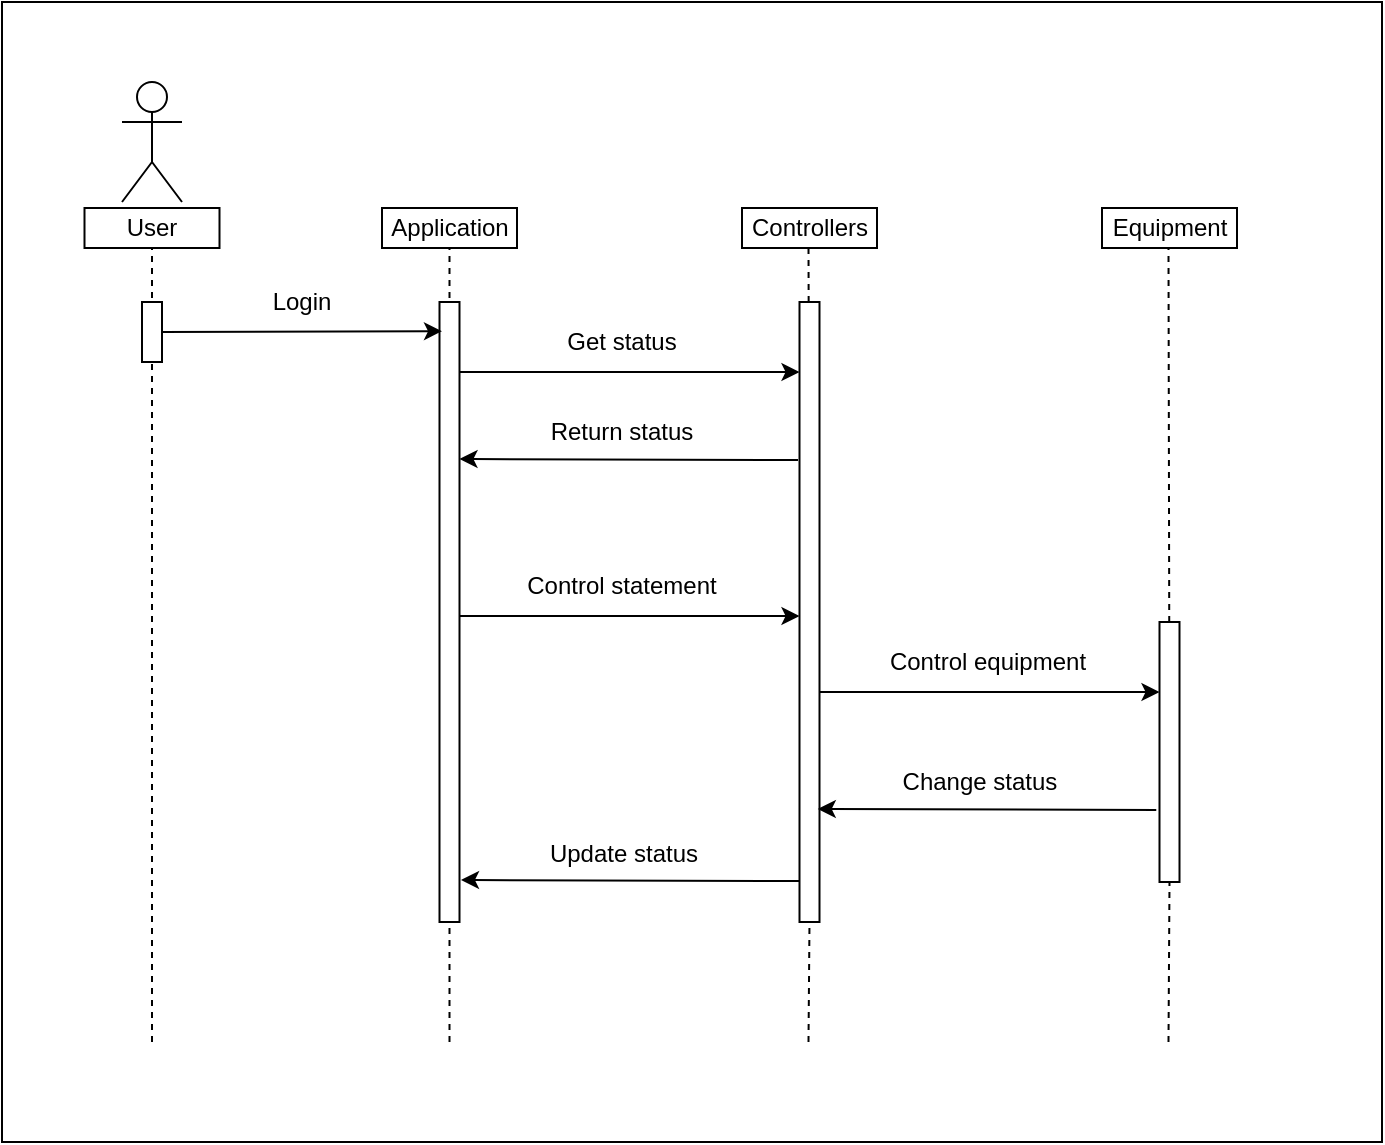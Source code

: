 <mxfile version="14.4.9" type="device"><diagram id="C5RBs43oDa-KdzZeNtuy" name="Page-1"><mxGraphModel dx="1865" dy="612" grid="1" gridSize="10" guides="1" tooltips="1" connect="1" arrows="1" fold="1" page="1" pageScale="1" pageWidth="827" pageHeight="1169" math="0" shadow="0"><root><mxCell id="WIyWlLk6GJQsqaUBKTNV-0"/><mxCell id="WIyWlLk6GJQsqaUBKTNV-1" parent="WIyWlLk6GJQsqaUBKTNV-0"/><mxCell id="SAOnC9yLrBKKx7-v-M2H-35" value="" style="rounded=0;whiteSpace=wrap;html=1;" vertex="1" parent="WIyWlLk6GJQsqaUBKTNV-1"><mxGeometry x="-10" y="10" width="690" height="570" as="geometry"/></mxCell><mxCell id="SAOnC9yLrBKKx7-v-M2H-1" value="User" style="shape=umlActor;verticalLabelPosition=bottom;verticalAlign=top;html=1;outlineConnect=0;" vertex="1" parent="WIyWlLk6GJQsqaUBKTNV-1"><mxGeometry x="50" y="50" width="30" height="60" as="geometry"/></mxCell><mxCell id="SAOnC9yLrBKKx7-v-M2H-2" value="User" style="rounded=0;whiteSpace=wrap;html=1;" vertex="1" parent="WIyWlLk6GJQsqaUBKTNV-1"><mxGeometry x="31.25" y="113" width="67.5" height="20" as="geometry"/></mxCell><mxCell id="SAOnC9yLrBKKx7-v-M2H-3" value="Application" style="rounded=0;whiteSpace=wrap;html=1;" vertex="1" parent="WIyWlLk6GJQsqaUBKTNV-1"><mxGeometry x="180" y="113" width="67.5" height="20" as="geometry"/></mxCell><mxCell id="SAOnC9yLrBKKx7-v-M2H-4" value="Controllers" style="rounded=0;whiteSpace=wrap;html=1;" vertex="1" parent="WIyWlLk6GJQsqaUBKTNV-1"><mxGeometry x="360" y="113" width="67.5" height="20" as="geometry"/></mxCell><mxCell id="SAOnC9yLrBKKx7-v-M2H-5" value="Equipment" style="rounded=0;whiteSpace=wrap;html=1;" vertex="1" parent="WIyWlLk6GJQsqaUBKTNV-1"><mxGeometry x="540" y="113" width="67.5" height="20" as="geometry"/></mxCell><mxCell id="SAOnC9yLrBKKx7-v-M2H-8" value="" style="endArrow=none;dashed=1;html=1;entryX=0.5;entryY=1;entryDx=0;entryDy=0;" edge="1" parent="WIyWlLk6GJQsqaUBKTNV-1" target="SAOnC9yLrBKKx7-v-M2H-2"><mxGeometry width="50" height="50" relative="1" as="geometry"><mxPoint x="65" y="530" as="sourcePoint"/><mxPoint x="110" y="230" as="targetPoint"/></mxGeometry></mxCell><mxCell id="SAOnC9yLrBKKx7-v-M2H-6" value="" style="rounded=0;whiteSpace=wrap;html=1;" vertex="1" parent="WIyWlLk6GJQsqaUBKTNV-1"><mxGeometry x="60" y="160" width="10" height="30" as="geometry"/></mxCell><mxCell id="SAOnC9yLrBKKx7-v-M2H-9" value="" style="endArrow=none;dashed=1;html=1;entryX=0.5;entryY=1;entryDx=0;entryDy=0;" edge="1" parent="WIyWlLk6GJQsqaUBKTNV-1"><mxGeometry width="50" height="50" relative="1" as="geometry"><mxPoint x="213.75" y="530" as="sourcePoint"/><mxPoint x="213.75" y="133" as="targetPoint"/></mxGeometry></mxCell><mxCell id="SAOnC9yLrBKKx7-v-M2H-10" value="" style="rounded=0;whiteSpace=wrap;html=1;" vertex="1" parent="WIyWlLk6GJQsqaUBKTNV-1"><mxGeometry x="208.75" y="160" width="10" height="310" as="geometry"/></mxCell><mxCell id="SAOnC9yLrBKKx7-v-M2H-11" value="" style="endArrow=classic;html=1;exitX=1;exitY=0.5;exitDx=0;exitDy=0;entryX=0.125;entryY=0.047;entryDx=0;entryDy=0;entryPerimeter=0;" edge="1" parent="WIyWlLk6GJQsqaUBKTNV-1" source="SAOnC9yLrBKKx7-v-M2H-6" target="SAOnC9yLrBKKx7-v-M2H-10"><mxGeometry width="50" height="50" relative="1" as="geometry"><mxPoint x="90" y="210" as="sourcePoint"/><mxPoint x="140" y="160" as="targetPoint"/></mxGeometry></mxCell><mxCell id="SAOnC9yLrBKKx7-v-M2H-12" value="Login" style="text;html=1;strokeColor=none;fillColor=none;align=center;verticalAlign=middle;whiteSpace=wrap;rounded=0;" vertex="1" parent="WIyWlLk6GJQsqaUBKTNV-1"><mxGeometry x="120" y="150" width="40" height="20" as="geometry"/></mxCell><mxCell id="SAOnC9yLrBKKx7-v-M2H-13" value="" style="endArrow=none;dashed=1;html=1;entryX=0.5;entryY=1;entryDx=0;entryDy=0;" edge="1" parent="WIyWlLk6GJQsqaUBKTNV-1" source="SAOnC9yLrBKKx7-v-M2H-16"><mxGeometry width="50" height="50" relative="1" as="geometry"><mxPoint x="393.25" y="530" as="sourcePoint"/><mxPoint x="393.25" y="133" as="targetPoint"/></mxGeometry></mxCell><mxCell id="SAOnC9yLrBKKx7-v-M2H-14" value="" style="endArrow=none;dashed=1;html=1;entryX=0.5;entryY=1;entryDx=0;entryDy=0;" edge="1" parent="WIyWlLk6GJQsqaUBKTNV-1" source="SAOnC9yLrBKKx7-v-M2H-28"><mxGeometry width="50" height="50" relative="1" as="geometry"><mxPoint x="573.25" y="530" as="sourcePoint"/><mxPoint x="573.25" y="133" as="targetPoint"/></mxGeometry></mxCell><mxCell id="SAOnC9yLrBKKx7-v-M2H-15" value="" style="endArrow=classic;html=1;exitX=1;exitY=0.5;exitDx=0;exitDy=0;entryX=0;entryY=0.5;entryDx=0;entryDy=0;" edge="1" parent="WIyWlLk6GJQsqaUBKTNV-1"><mxGeometry width="50" height="50" relative="1" as="geometry"><mxPoint x="218.75" y="195" as="sourcePoint"/><mxPoint x="388.75" y="195" as="targetPoint"/></mxGeometry></mxCell><mxCell id="SAOnC9yLrBKKx7-v-M2H-16" value="" style="rounded=0;whiteSpace=wrap;html=1;" vertex="1" parent="WIyWlLk6GJQsqaUBKTNV-1"><mxGeometry x="388.75" y="160" width="10" height="310" as="geometry"/></mxCell><mxCell id="SAOnC9yLrBKKx7-v-M2H-17" value="" style="endArrow=none;dashed=1;html=1;entryX=0.5;entryY=1;entryDx=0;entryDy=0;" edge="1" parent="WIyWlLk6GJQsqaUBKTNV-1" target="SAOnC9yLrBKKx7-v-M2H-16"><mxGeometry width="50" height="50" relative="1" as="geometry"><mxPoint x="393.25" y="530" as="sourcePoint"/><mxPoint x="393.25" y="133" as="targetPoint"/></mxGeometry></mxCell><mxCell id="SAOnC9yLrBKKx7-v-M2H-18" value="" style="endArrow=classic;html=1;entryX=1;entryY=0.75;entryDx=0;entryDy=0;" edge="1" parent="WIyWlLk6GJQsqaUBKTNV-1"><mxGeometry width="50" height="50" relative="1" as="geometry"><mxPoint x="388" y="239" as="sourcePoint"/><mxPoint x="218.75" y="238.5" as="targetPoint"/></mxGeometry></mxCell><mxCell id="SAOnC9yLrBKKx7-v-M2H-19" value="Get status" style="text;html=1;strokeColor=none;fillColor=none;align=center;verticalAlign=middle;whiteSpace=wrap;rounded=0;" vertex="1" parent="WIyWlLk6GJQsqaUBKTNV-1"><mxGeometry x="270" y="170" width="60" height="20" as="geometry"/></mxCell><mxCell id="SAOnC9yLrBKKx7-v-M2H-20" value="Return status" style="text;html=1;strokeColor=none;fillColor=none;align=center;verticalAlign=middle;whiteSpace=wrap;rounded=0;" vertex="1" parent="WIyWlLk6GJQsqaUBKTNV-1"><mxGeometry x="260" y="215" width="80" height="20" as="geometry"/></mxCell><mxCell id="SAOnC9yLrBKKx7-v-M2H-23" value="" style="endArrow=classic;html=1;exitX=1;exitY=0.5;exitDx=0;exitDy=0;entryX=0;entryY=0.5;entryDx=0;entryDy=0;" edge="1" parent="WIyWlLk6GJQsqaUBKTNV-1"><mxGeometry width="50" height="50" relative="1" as="geometry"><mxPoint x="218.75" y="317" as="sourcePoint"/><mxPoint x="388.75" y="317" as="targetPoint"/></mxGeometry></mxCell><mxCell id="SAOnC9yLrBKKx7-v-M2H-24" value="Control statement" style="text;html=1;strokeColor=none;fillColor=none;align=center;verticalAlign=middle;whiteSpace=wrap;rounded=0;" vertex="1" parent="WIyWlLk6GJQsqaUBKTNV-1"><mxGeometry x="250" y="292" width="100" height="20" as="geometry"/></mxCell><mxCell id="SAOnC9yLrBKKx7-v-M2H-26" value="" style="endArrow=classic;html=1;exitX=1;exitY=0.5;exitDx=0;exitDy=0;entryX=0;entryY=0.5;entryDx=0;entryDy=0;" edge="1" parent="WIyWlLk6GJQsqaUBKTNV-1"><mxGeometry width="50" height="50" relative="1" as="geometry"><mxPoint x="398.75" y="355" as="sourcePoint"/><mxPoint x="568.75" y="355" as="targetPoint"/></mxGeometry></mxCell><mxCell id="SAOnC9yLrBKKx7-v-M2H-27" value="Control equipment" style="text;html=1;strokeColor=none;fillColor=none;align=center;verticalAlign=middle;whiteSpace=wrap;rounded=0;" vertex="1" parent="WIyWlLk6GJQsqaUBKTNV-1"><mxGeometry x="427.5" y="330" width="110" height="20" as="geometry"/></mxCell><mxCell id="SAOnC9yLrBKKx7-v-M2H-28" value="" style="rounded=0;whiteSpace=wrap;html=1;" vertex="1" parent="WIyWlLk6GJQsqaUBKTNV-1"><mxGeometry x="568.75" y="320" width="10" height="130" as="geometry"/></mxCell><mxCell id="SAOnC9yLrBKKx7-v-M2H-29" value="" style="endArrow=none;dashed=1;html=1;entryX=0.5;entryY=1;entryDx=0;entryDy=0;" edge="1" parent="WIyWlLk6GJQsqaUBKTNV-1" target="SAOnC9yLrBKKx7-v-M2H-28"><mxGeometry width="50" height="50" relative="1" as="geometry"><mxPoint x="573.25" y="530" as="sourcePoint"/><mxPoint x="573.25" y="133" as="targetPoint"/></mxGeometry></mxCell><mxCell id="SAOnC9yLrBKKx7-v-M2H-31" value="" style="endArrow=classic;html=1;entryX=1;entryY=0.75;entryDx=0;entryDy=0;" edge="1" parent="WIyWlLk6GJQsqaUBKTNV-1"><mxGeometry width="50" height="50" relative="1" as="geometry"><mxPoint x="567.13" y="414" as="sourcePoint"/><mxPoint x="397.88" y="413.5" as="targetPoint"/></mxGeometry></mxCell><mxCell id="SAOnC9yLrBKKx7-v-M2H-32" value="Change status" style="text;html=1;strokeColor=none;fillColor=none;align=center;verticalAlign=middle;whiteSpace=wrap;rounded=0;" vertex="1" parent="WIyWlLk6GJQsqaUBKTNV-1"><mxGeometry x="439.13" y="390" width="80" height="20" as="geometry"/></mxCell><mxCell id="SAOnC9yLrBKKx7-v-M2H-33" value="" style="endArrow=classic;html=1;entryX=1;entryY=0.75;entryDx=0;entryDy=0;" edge="1" parent="WIyWlLk6GJQsqaUBKTNV-1"><mxGeometry width="50" height="50" relative="1" as="geometry"><mxPoint x="388.75" y="449.5" as="sourcePoint"/><mxPoint x="219.5" y="449" as="targetPoint"/></mxGeometry></mxCell><mxCell id="SAOnC9yLrBKKx7-v-M2H-34" value="Update status" style="text;html=1;strokeColor=none;fillColor=none;align=center;verticalAlign=middle;whiteSpace=wrap;rounded=0;" vertex="1" parent="WIyWlLk6GJQsqaUBKTNV-1"><mxGeometry x="260.75" y="425.5" width="80" height="20" as="geometry"/></mxCell></root></mxGraphModel></diagram></mxfile>